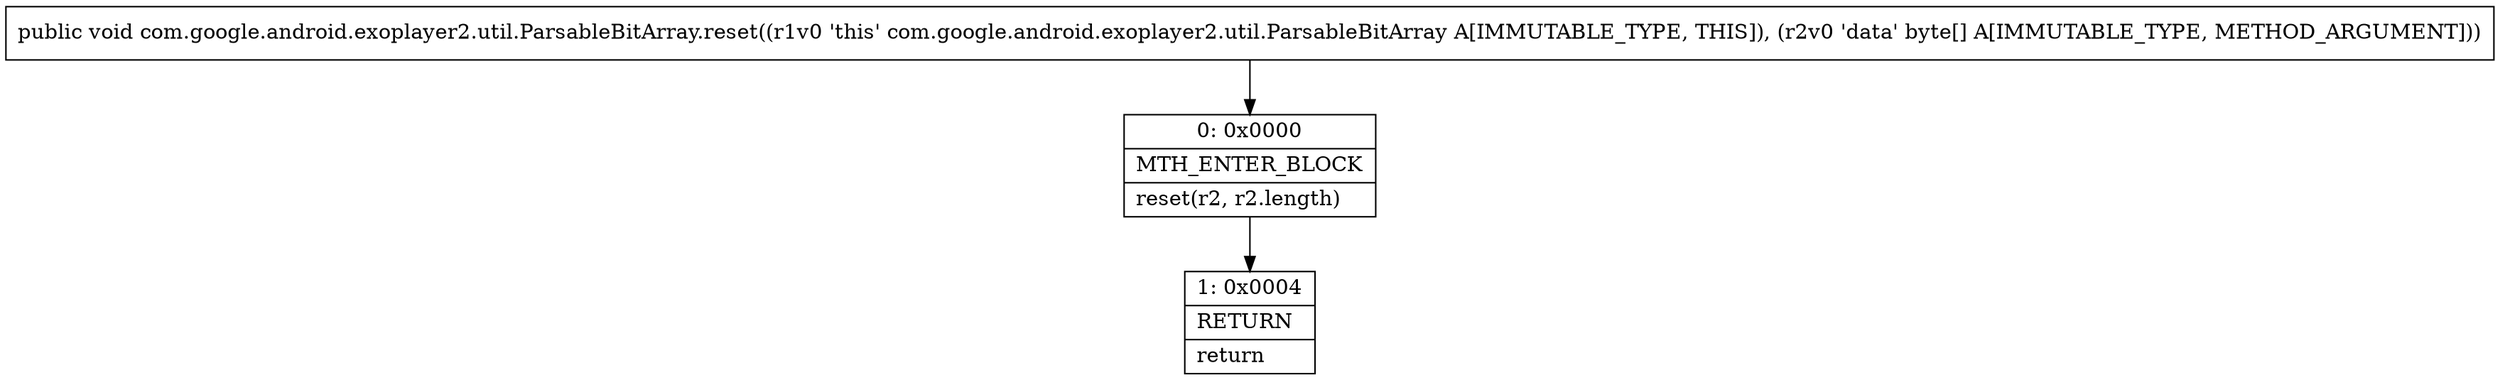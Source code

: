 digraph "CFG forcom.google.android.exoplayer2.util.ParsableBitArray.reset([B)V" {
Node_0 [shape=record,label="{0\:\ 0x0000|MTH_ENTER_BLOCK\l|reset(r2, r2.length)\l}"];
Node_1 [shape=record,label="{1\:\ 0x0004|RETURN\l|return\l}"];
MethodNode[shape=record,label="{public void com.google.android.exoplayer2.util.ParsableBitArray.reset((r1v0 'this' com.google.android.exoplayer2.util.ParsableBitArray A[IMMUTABLE_TYPE, THIS]), (r2v0 'data' byte[] A[IMMUTABLE_TYPE, METHOD_ARGUMENT])) }"];
MethodNode -> Node_0;
Node_0 -> Node_1;
}

